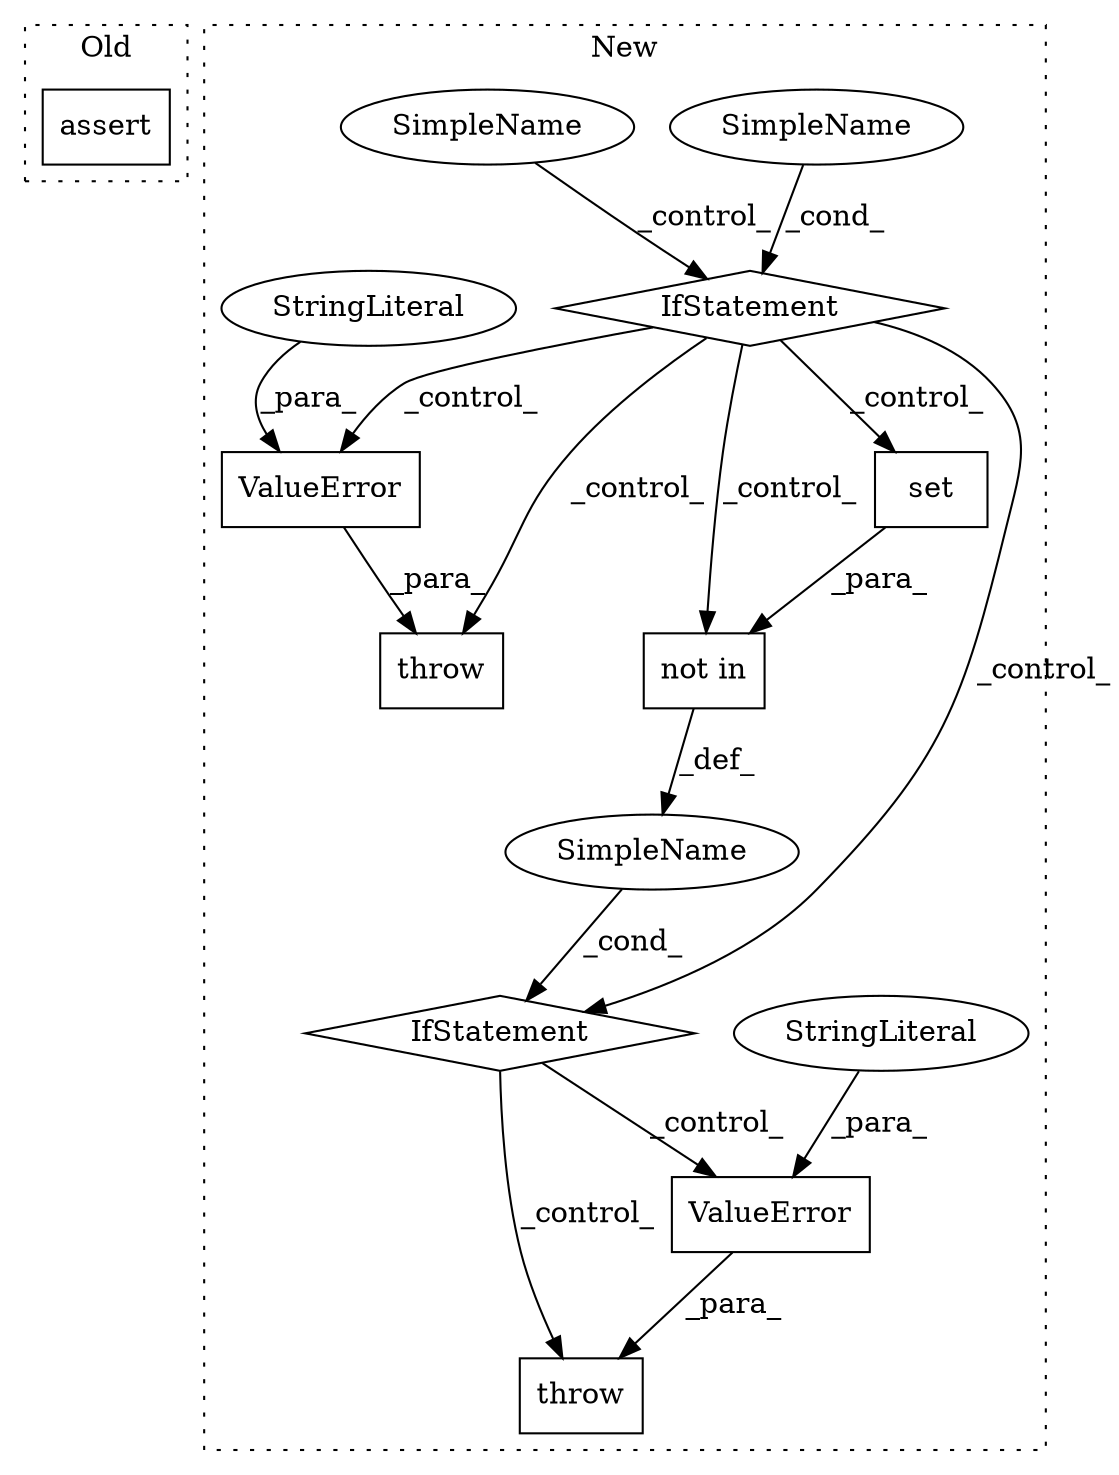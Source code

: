 digraph G {
subgraph cluster0 {
1 [label="assert" a="6" s="44569" l="7" shape="box"];
label = "Old";
style="dotted";
}
subgraph cluster1 {
2 [label="not in" a="108" s="44715" l="34" shape="box"];
3 [label="IfStatement" a="25" s="44707,44749" l="8,2" shape="diamond"];
4 [label="SimpleName" a="42" s="" l="" shape="ellipse"];
5 [label="throw" a="53" s="44759" l="6" shape="box"];
6 [label="ValueError" a="32" s="44765,44811" l="11,1" shape="box"];
7 [label="StringLiteral" a="45" s="44776" l="35" shape="ellipse"];
8 [label="set" a="32" s="44735,44748" l="4,1" shape="box"];
9 [label="IfStatement" a="25" s="44479,44509" l="4,2" shape="diamond"];
10 [label="throw" a="53" s="44633" l="6" shape="box"];
11 [label="ValueError" a="32" s="44639,44694" l="11,1" shape="box"];
12 [label="SimpleName" a="42" s="" l="" shape="ellipse"];
13 [label="StringLiteral" a="45" s="44650" l="44" shape="ellipse"];
14 [label="SimpleName" a="42" s="" l="" shape="ellipse"];
label = "New";
style="dotted";
}
2 -> 4 [label="_def_"];
3 -> 5 [label="_control_"];
3 -> 6 [label="_control_"];
4 -> 3 [label="_cond_"];
6 -> 5 [label="_para_"];
7 -> 6 [label="_para_"];
8 -> 2 [label="_para_"];
9 -> 2 [label="_control_"];
9 -> 11 [label="_control_"];
9 -> 10 [label="_control_"];
9 -> 3 [label="_control_"];
9 -> 8 [label="_control_"];
11 -> 10 [label="_para_"];
12 -> 9 [label="_cond_"];
13 -> 11 [label="_para_"];
14 -> 9 [label="_control_"];
}